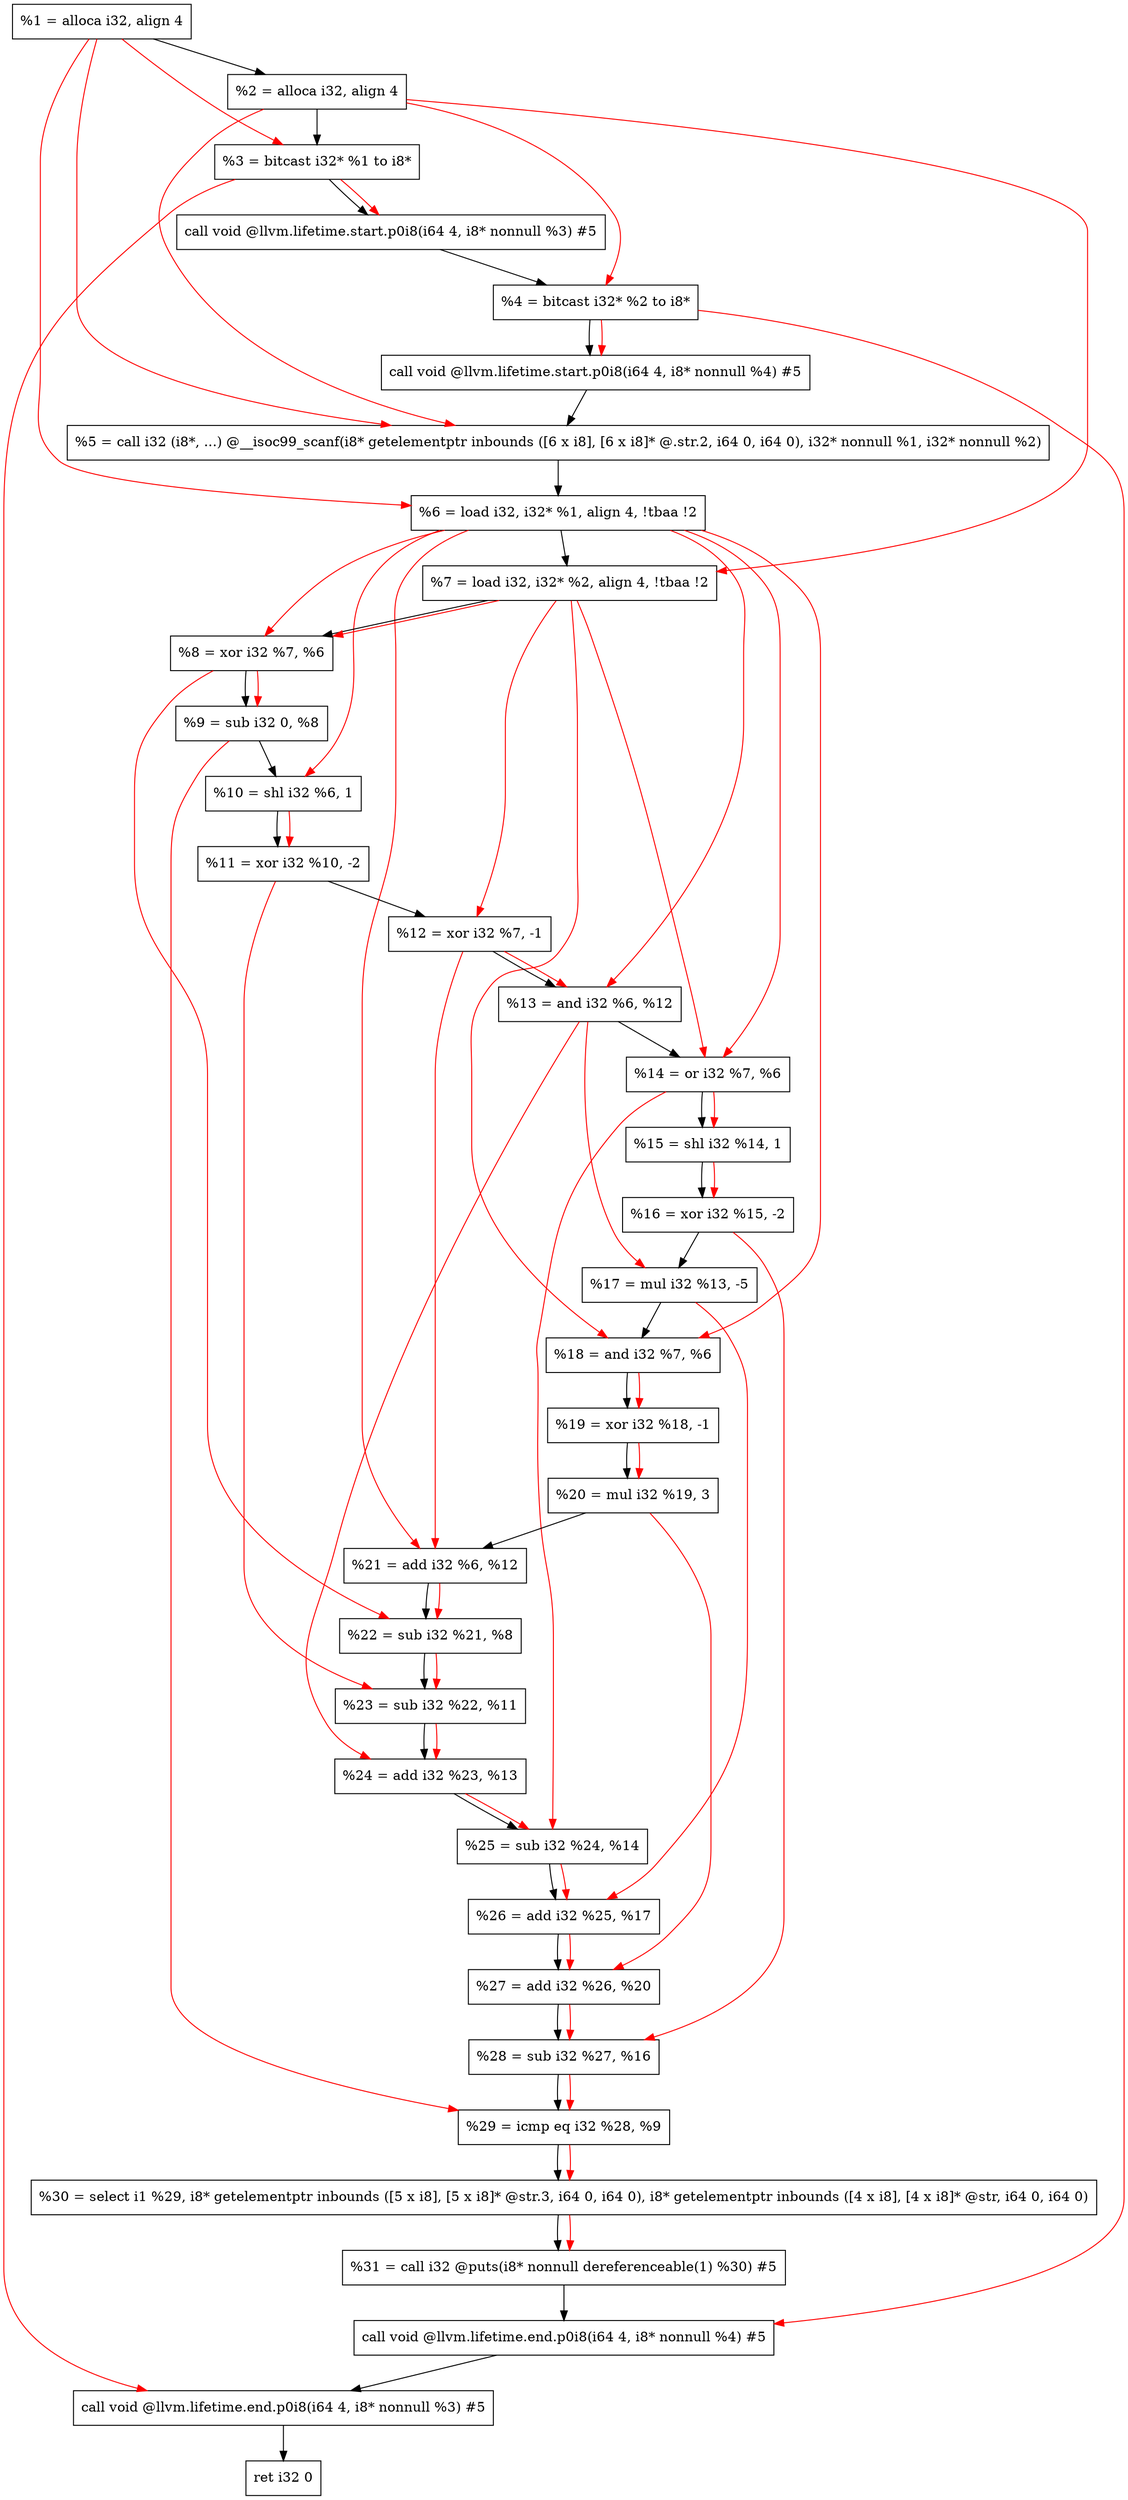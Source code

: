 digraph "DFG for'main' function" {
	Node0x83dc18[shape=record, label="  %1 = alloca i32, align 4"];
	Node0x83dc98[shape=record, label="  %2 = alloca i32, align 4"];
	Node0x83dd28[shape=record, label="  %3 = bitcast i32* %1 to i8*"];
	Node0x83e188[shape=record, label="  call void @llvm.lifetime.start.p0i8(i64 4, i8* nonnull %3) #5"];
	Node0x83e268[shape=record, label="  %4 = bitcast i32* %2 to i8*"];
	Node0x83e388[shape=record, label="  call void @llvm.lifetime.start.p0i8(i64 4, i8* nonnull %4) #5"];
	Node0x83e5c0[shape=record, label="  %5 = call i32 (i8*, ...) @__isoc99_scanf(i8* getelementptr inbounds ([6 x i8], [6 x i8]* @.str.2, i64 0, i64 0), i32* nonnull %1, i32* nonnull %2)"];
	Node0x83e678[shape=record, label="  %6 = load i32, i32* %1, align 4, !tbaa !2"];
	Node0x83f5e8[shape=record, label="  %7 = load i32, i32* %2, align 4, !tbaa !2"];
	Node0x83fc70[shape=record, label="  %8 = xor i32 %7, %6"];
	Node0x83fce0[shape=record, label="  %9 = sub i32 0, %8"];
	Node0x83fd50[shape=record, label="  %10 = shl i32 %6, 1"];
	Node0x83fdc0[shape=record, label="  %11 = xor i32 %10, -2"];
	Node0x83fe30[shape=record, label="  %12 = xor i32 %7, -1"];
	Node0x83fea0[shape=record, label="  %13 = and i32 %6, %12"];
	Node0x83ff10[shape=record, label="  %14 = or i32 %7, %6"];
	Node0x83ff80[shape=record, label="  %15 = shl i32 %14, 1"];
	Node0x83fff0[shape=record, label="  %16 = xor i32 %15, -2"];
	Node0x840060[shape=record, label="  %17 = mul i32 %13, -5"];
	Node0x8400d0[shape=record, label="  %18 = and i32 %7, %6"];
	Node0x840140[shape=record, label="  %19 = xor i32 %18, -1"];
	Node0x8401b0[shape=record, label="  %20 = mul i32 %19, 3"];
	Node0x840220[shape=record, label="  %21 = add i32 %6, %12"];
	Node0x840290[shape=record, label="  %22 = sub i32 %21, %8"];
	Node0x840300[shape=record, label="  %23 = sub i32 %22, %11"];
	Node0x840370[shape=record, label="  %24 = add i32 %23, %13"];
	Node0x8403e0[shape=record, label="  %25 = sub i32 %24, %14"];
	Node0x840450[shape=record, label="  %26 = add i32 %25, %17"];
	Node0x8404c0[shape=record, label="  %27 = add i32 %26, %20"];
	Node0x840530[shape=record, label="  %28 = sub i32 %27, %16"];
	Node0x8405a0[shape=record, label="  %29 = icmp eq i32 %28, %9"];
	Node0x7de9d8[shape=record, label="  %30 = select i1 %29, i8* getelementptr inbounds ([5 x i8], [5 x i8]* @str.3, i64 0, i64 0), i8* getelementptr inbounds ([4 x i8], [4 x i8]* @str, i64 0, i64 0)"];
	Node0x840630[shape=record, label="  %31 = call i32 @puts(i8* nonnull dereferenceable(1) %30) #5"];
	Node0x840888[shape=record, label="  call void @llvm.lifetime.end.p0i8(i64 4, i8* nonnull %4) #5"];
	Node0x8409e8[shape=record, label="  call void @llvm.lifetime.end.p0i8(i64 4, i8* nonnull %3) #5"];
	Node0x840aa8[shape=record, label="  ret i32 0"];
	Node0x83dc18 -> Node0x83dc98;
	Node0x83dc98 -> Node0x83dd28;
	Node0x83dd28 -> Node0x83e188;
	Node0x83e188 -> Node0x83e268;
	Node0x83e268 -> Node0x83e388;
	Node0x83e388 -> Node0x83e5c0;
	Node0x83e5c0 -> Node0x83e678;
	Node0x83e678 -> Node0x83f5e8;
	Node0x83f5e8 -> Node0x83fc70;
	Node0x83fc70 -> Node0x83fce0;
	Node0x83fce0 -> Node0x83fd50;
	Node0x83fd50 -> Node0x83fdc0;
	Node0x83fdc0 -> Node0x83fe30;
	Node0x83fe30 -> Node0x83fea0;
	Node0x83fea0 -> Node0x83ff10;
	Node0x83ff10 -> Node0x83ff80;
	Node0x83ff80 -> Node0x83fff0;
	Node0x83fff0 -> Node0x840060;
	Node0x840060 -> Node0x8400d0;
	Node0x8400d0 -> Node0x840140;
	Node0x840140 -> Node0x8401b0;
	Node0x8401b0 -> Node0x840220;
	Node0x840220 -> Node0x840290;
	Node0x840290 -> Node0x840300;
	Node0x840300 -> Node0x840370;
	Node0x840370 -> Node0x8403e0;
	Node0x8403e0 -> Node0x840450;
	Node0x840450 -> Node0x8404c0;
	Node0x8404c0 -> Node0x840530;
	Node0x840530 -> Node0x8405a0;
	Node0x8405a0 -> Node0x7de9d8;
	Node0x7de9d8 -> Node0x840630;
	Node0x840630 -> Node0x840888;
	Node0x840888 -> Node0x8409e8;
	Node0x8409e8 -> Node0x840aa8;
edge [color=red]
	Node0x83dc18 -> Node0x83dd28;
	Node0x83dd28 -> Node0x83e188;
	Node0x83dc98 -> Node0x83e268;
	Node0x83e268 -> Node0x83e388;
	Node0x83dc18 -> Node0x83e5c0;
	Node0x83dc98 -> Node0x83e5c0;
	Node0x83dc18 -> Node0x83e678;
	Node0x83dc98 -> Node0x83f5e8;
	Node0x83f5e8 -> Node0x83fc70;
	Node0x83e678 -> Node0x83fc70;
	Node0x83fc70 -> Node0x83fce0;
	Node0x83e678 -> Node0x83fd50;
	Node0x83fd50 -> Node0x83fdc0;
	Node0x83f5e8 -> Node0x83fe30;
	Node0x83e678 -> Node0x83fea0;
	Node0x83fe30 -> Node0x83fea0;
	Node0x83f5e8 -> Node0x83ff10;
	Node0x83e678 -> Node0x83ff10;
	Node0x83ff10 -> Node0x83ff80;
	Node0x83ff80 -> Node0x83fff0;
	Node0x83fea0 -> Node0x840060;
	Node0x83f5e8 -> Node0x8400d0;
	Node0x83e678 -> Node0x8400d0;
	Node0x8400d0 -> Node0x840140;
	Node0x840140 -> Node0x8401b0;
	Node0x83e678 -> Node0x840220;
	Node0x83fe30 -> Node0x840220;
	Node0x840220 -> Node0x840290;
	Node0x83fc70 -> Node0x840290;
	Node0x840290 -> Node0x840300;
	Node0x83fdc0 -> Node0x840300;
	Node0x840300 -> Node0x840370;
	Node0x83fea0 -> Node0x840370;
	Node0x840370 -> Node0x8403e0;
	Node0x83ff10 -> Node0x8403e0;
	Node0x8403e0 -> Node0x840450;
	Node0x840060 -> Node0x840450;
	Node0x840450 -> Node0x8404c0;
	Node0x8401b0 -> Node0x8404c0;
	Node0x8404c0 -> Node0x840530;
	Node0x83fff0 -> Node0x840530;
	Node0x840530 -> Node0x8405a0;
	Node0x83fce0 -> Node0x8405a0;
	Node0x8405a0 -> Node0x7de9d8;
	Node0x7de9d8 -> Node0x840630;
	Node0x83e268 -> Node0x840888;
	Node0x83dd28 -> Node0x8409e8;
}
